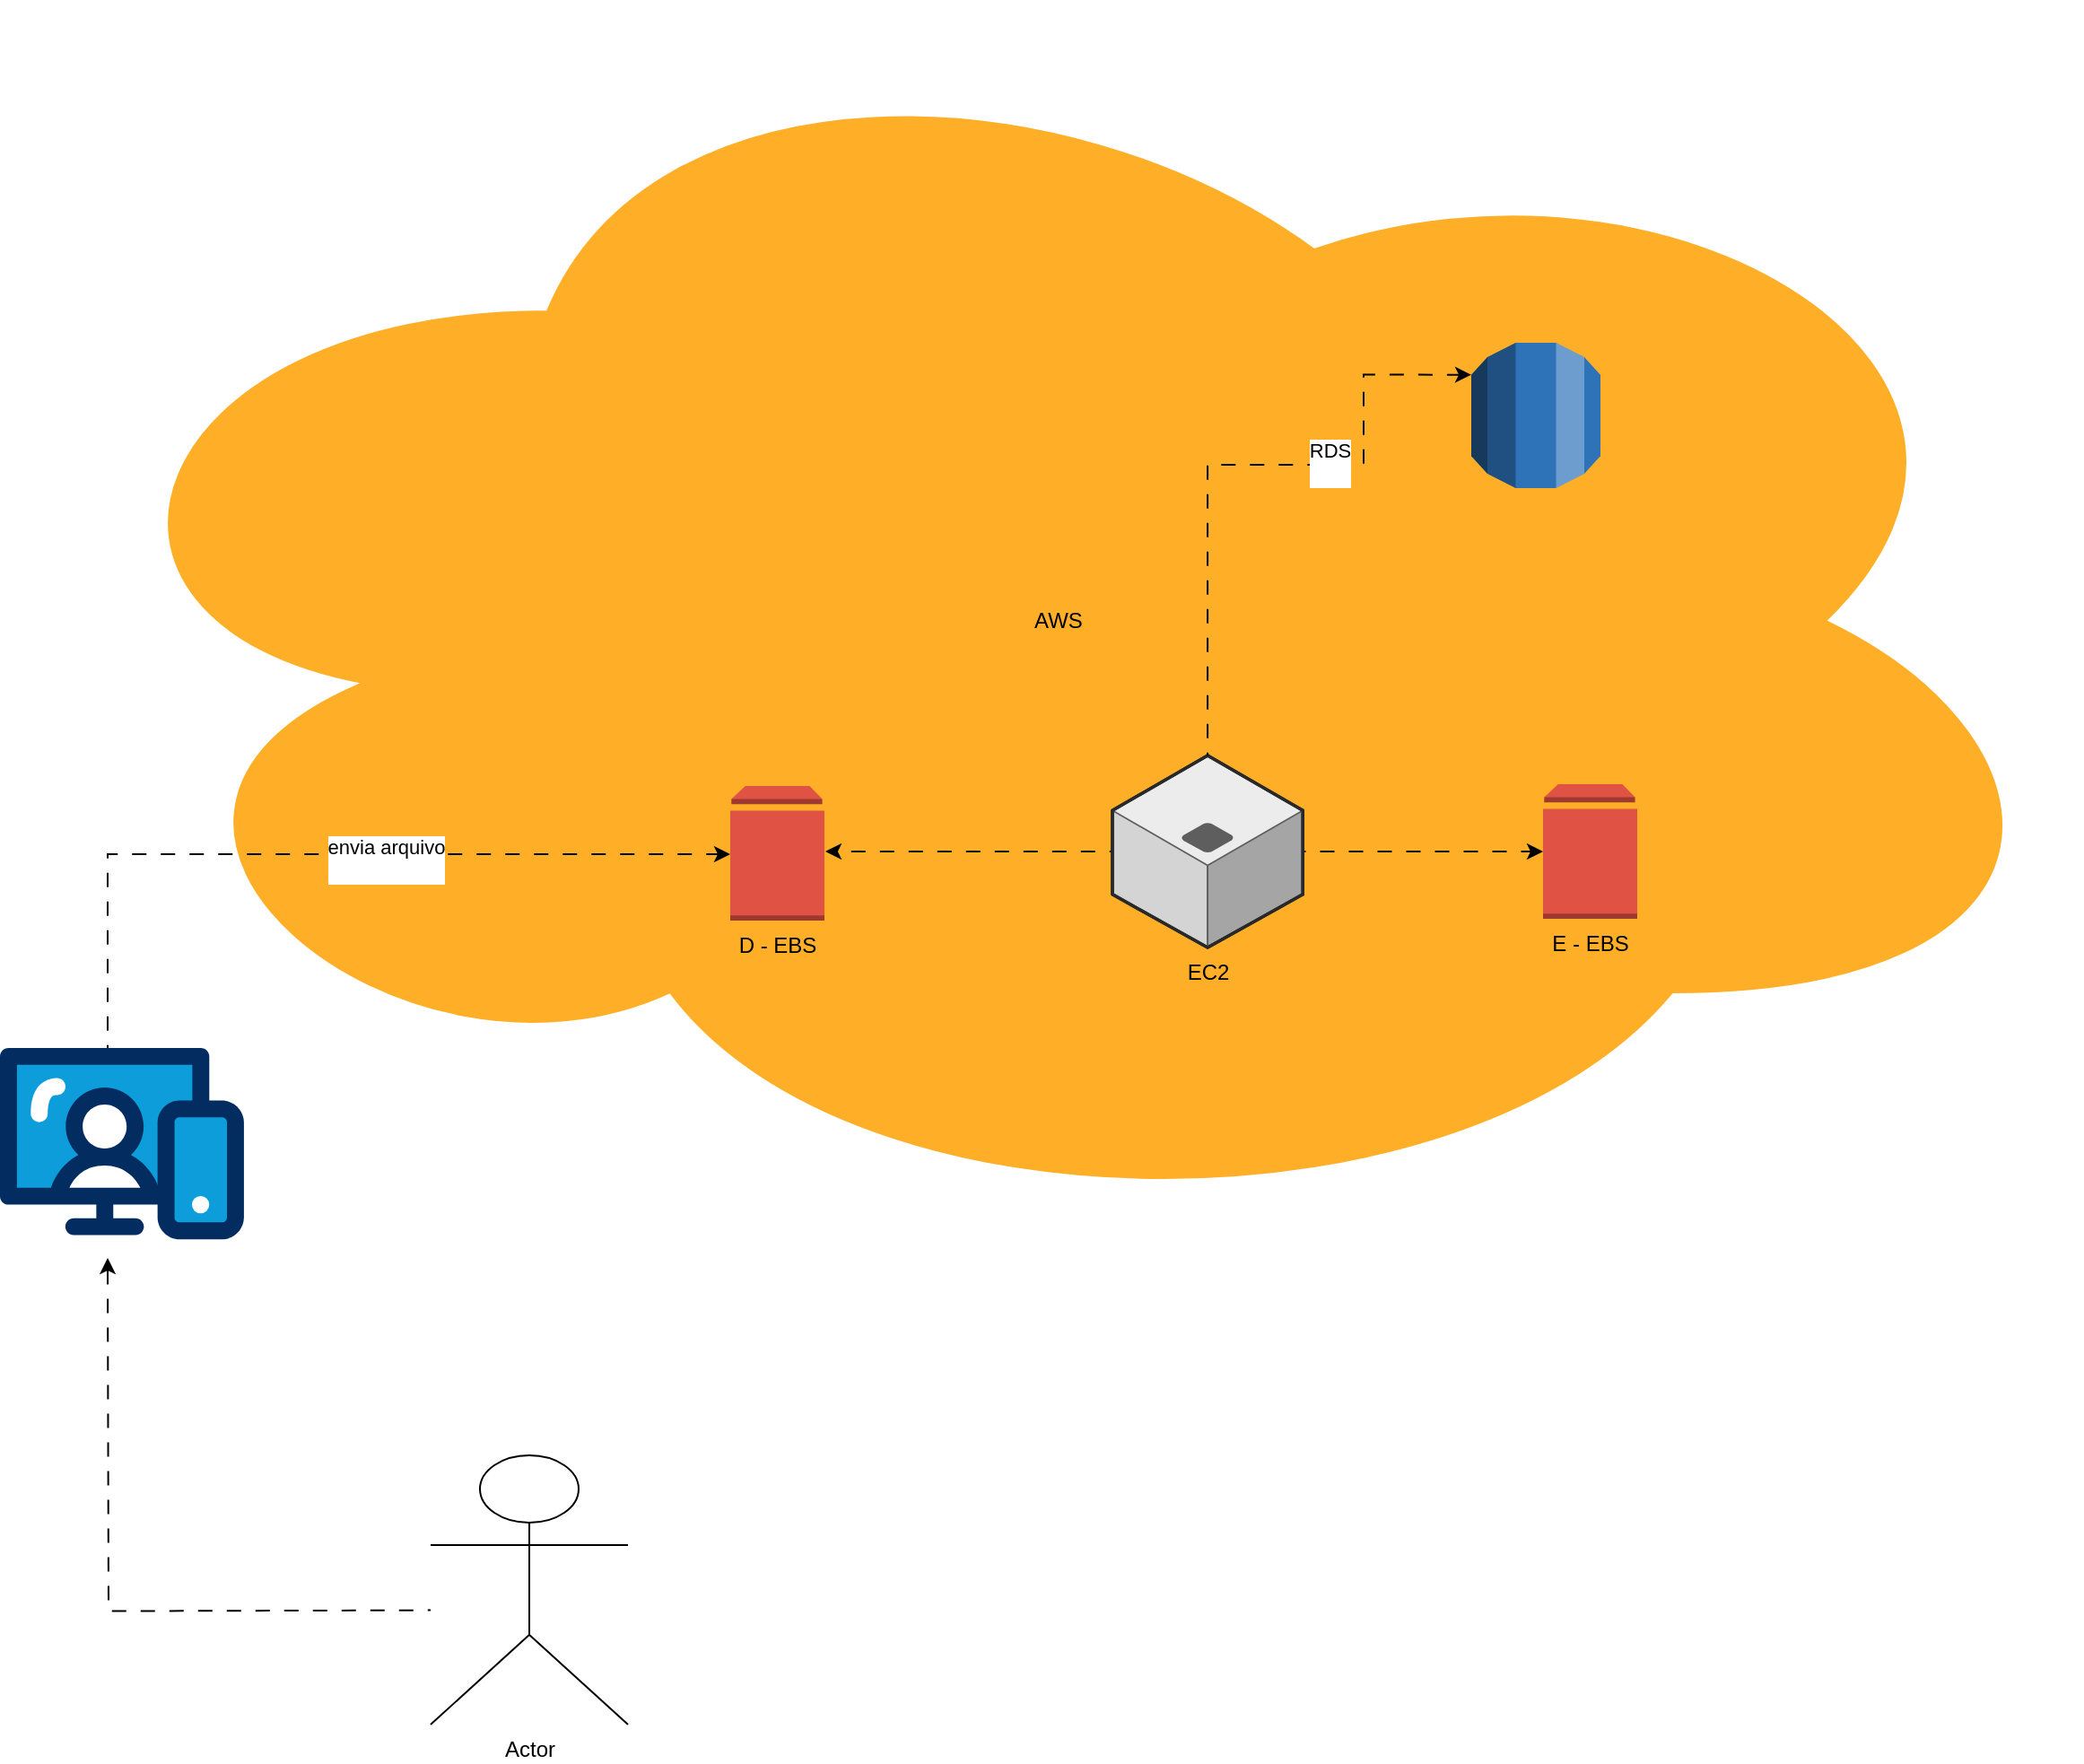 <mxfile version="28.1.2">
  <diagram name="Página-1" id="YQh1adNjDSVOLjReuw9j">
    <mxGraphModel dx="2308" dy="716" grid="1" gridSize="10" guides="1" tooltips="1" connect="1" arrows="1" fold="1" page="1" pageScale="1" pageWidth="827" pageHeight="1169" math="0" shadow="0">
      <root>
        <mxCell id="0" />
        <mxCell id="1" parent="0" />
        <mxCell id="we2Lg3N6Tf1vLvWjkDFq-7" value="AWS" style="ellipse;shape=cloud;whiteSpace=wrap;html=1;strokeColor=#FFAF27;fillColor=#FFAF27;" vertex="1" parent="1">
          <mxGeometry y="110" width="1140" height="690" as="geometry" />
        </mxCell>
        <mxCell id="we2Lg3N6Tf1vLvWjkDFq-1" value="D - EBS" style="outlineConnect=0;dashed=0;verticalLabelPosition=bottom;verticalAlign=top;align=center;html=1;shape=mxgraph.aws3.volume;fillColor=#E05243;gradientColor=none;" vertex="1" parent="1">
          <mxGeometry x="387" y="547" width="52.5" height="75" as="geometry" />
        </mxCell>
        <mxCell id="we2Lg3N6Tf1vLvWjkDFq-5" style="edgeStyle=orthogonalEdgeStyle;rounded=0;orthogonalLoop=1;jettySize=auto;html=1;flowAnimation=1;" edge="1" parent="1" source="we2Lg3N6Tf1vLvWjkDFq-2" target="we2Lg3N6Tf1vLvWjkDFq-1">
          <mxGeometry relative="1" as="geometry">
            <mxPoint x="90" y="560" as="targetPoint" />
            <Array as="points">
              <mxPoint x="40" y="585" />
            </Array>
          </mxGeometry>
        </mxCell>
        <mxCell id="we2Lg3N6Tf1vLvWjkDFq-6" value="envia arquivo&lt;div&gt;&lt;br&gt;&lt;/div&gt;" style="edgeLabel;html=1;align=center;verticalAlign=middle;resizable=0;points=[];fillColor=#FFAF27;strokeColor=#FFAF27;" vertex="1" connectable="0" parent="we2Lg3N6Tf1vLvWjkDFq-5">
          <mxGeometry x="0.157" y="-3" relative="1" as="geometry">
            <mxPoint as="offset" />
          </mxGeometry>
        </mxCell>
        <mxCell id="we2Lg3N6Tf1vLvWjkDFq-2" value="" style="verticalLabelPosition=bottom;aspect=fixed;html=1;shape=mxgraph.salesforce.web;fillColorStyles=fillColor2,fillColor3,fillColor4;fillColor2=#032d60;fillColor3=#0d9dda;fillColor4=#ffffff;fillColor=none;strokeColor=none;" vertex="1" parent="1">
          <mxGeometry x="-20" y="692.6" width="135.96" height="107.4" as="geometry" />
        </mxCell>
        <mxCell id="we2Lg3N6Tf1vLvWjkDFq-4" style="edgeStyle=orthogonalEdgeStyle;rounded=0;orthogonalLoop=1;jettySize=auto;html=1;flowAnimation=1;" edge="1" parent="1">
          <mxGeometry relative="1" as="geometry">
            <mxPoint x="40" y="810" as="targetPoint" />
            <mxPoint x="220" y="1006.3" as="sourcePoint" />
          </mxGeometry>
        </mxCell>
        <mxCell id="we2Lg3N6Tf1vLvWjkDFq-3" value="Actor" style="shape=umlActor;verticalLabelPosition=bottom;verticalAlign=top;html=1;outlineConnect=0;" vertex="1" parent="1">
          <mxGeometry x="220" y="920" width="110" height="150" as="geometry" />
        </mxCell>
        <mxCell id="we2Lg3N6Tf1vLvWjkDFq-11" style="edgeStyle=orthogonalEdgeStyle;rounded=0;orthogonalLoop=1;jettySize=auto;html=1;flowAnimation=1;" edge="1" parent="1" source="we2Lg3N6Tf1vLvWjkDFq-9">
          <mxGeometry relative="1" as="geometry">
            <mxPoint x="440" y="583.5" as="targetPoint" />
          </mxGeometry>
        </mxCell>
        <mxCell id="we2Lg3N6Tf1vLvWjkDFq-13" style="edgeStyle=orthogonalEdgeStyle;rounded=0;orthogonalLoop=1;jettySize=auto;html=1;flowAnimation=1;" edge="1" parent="1" source="we2Lg3N6Tf1vLvWjkDFq-9">
          <mxGeometry relative="1" as="geometry">
            <mxPoint x="840" y="583.5" as="targetPoint" />
          </mxGeometry>
        </mxCell>
        <mxCell id="we2Lg3N6Tf1vLvWjkDFq-9" value="EC2" style="verticalLabelPosition=bottom;html=1;verticalAlign=top;strokeWidth=1;align=center;outlineConnect=0;dashed=0;outlineConnect=0;shape=mxgraph.aws3d.application_server;fillColor=#ECECEC;strokeColor=#5E5E5E;aspect=fixed;strokeColor2=#292929;" vertex="1" parent="1">
          <mxGeometry x="600" y="530" width="106.14" height="107" as="geometry" />
        </mxCell>
        <mxCell id="we2Lg3N6Tf1vLvWjkDFq-12" value="E - EBS" style="outlineConnect=0;dashed=0;verticalLabelPosition=bottom;verticalAlign=top;align=center;html=1;shape=mxgraph.aws3.volume;fillColor=#E05243;gradientColor=none;" vertex="1" parent="1">
          <mxGeometry x="840" y="546" width="52.5" height="75" as="geometry" />
        </mxCell>
        <mxCell id="we2Lg3N6Tf1vLvWjkDFq-14" value="" style="outlineConnect=0;dashed=0;verticalLabelPosition=bottom;verticalAlign=top;align=center;html=1;shape=mxgraph.aws3.rds;fillColor=#2E73B8;gradientColor=none;" vertex="1" parent="1">
          <mxGeometry x="800" y="300" width="72" height="81" as="geometry" />
        </mxCell>
        <mxCell id="we2Lg3N6Tf1vLvWjkDFq-16" style="edgeStyle=orthogonalEdgeStyle;rounded=0;orthogonalLoop=1;jettySize=auto;html=1;entryX=0;entryY=0.22;entryDx=0;entryDy=0;entryPerimeter=0;flowAnimation=1;" edge="1" parent="1" source="we2Lg3N6Tf1vLvWjkDFq-9" target="we2Lg3N6Tf1vLvWjkDFq-14">
          <mxGeometry relative="1" as="geometry">
            <Array as="points">
              <mxPoint x="653" y="368" />
              <mxPoint x="740" y="368" />
            </Array>
          </mxGeometry>
        </mxCell>
        <mxCell id="we2Lg3N6Tf1vLvWjkDFq-17" value="RDS&lt;div&gt;&lt;br&gt;&lt;/div&gt;" style="edgeLabel;html=1;align=center;verticalAlign=middle;resizable=0;points=[];" vertex="1" connectable="0" parent="we2Lg3N6Tf1vLvWjkDFq-16">
          <mxGeometry x="0.277" y="1" relative="1" as="geometry">
            <mxPoint as="offset" />
          </mxGeometry>
        </mxCell>
      </root>
    </mxGraphModel>
  </diagram>
</mxfile>
